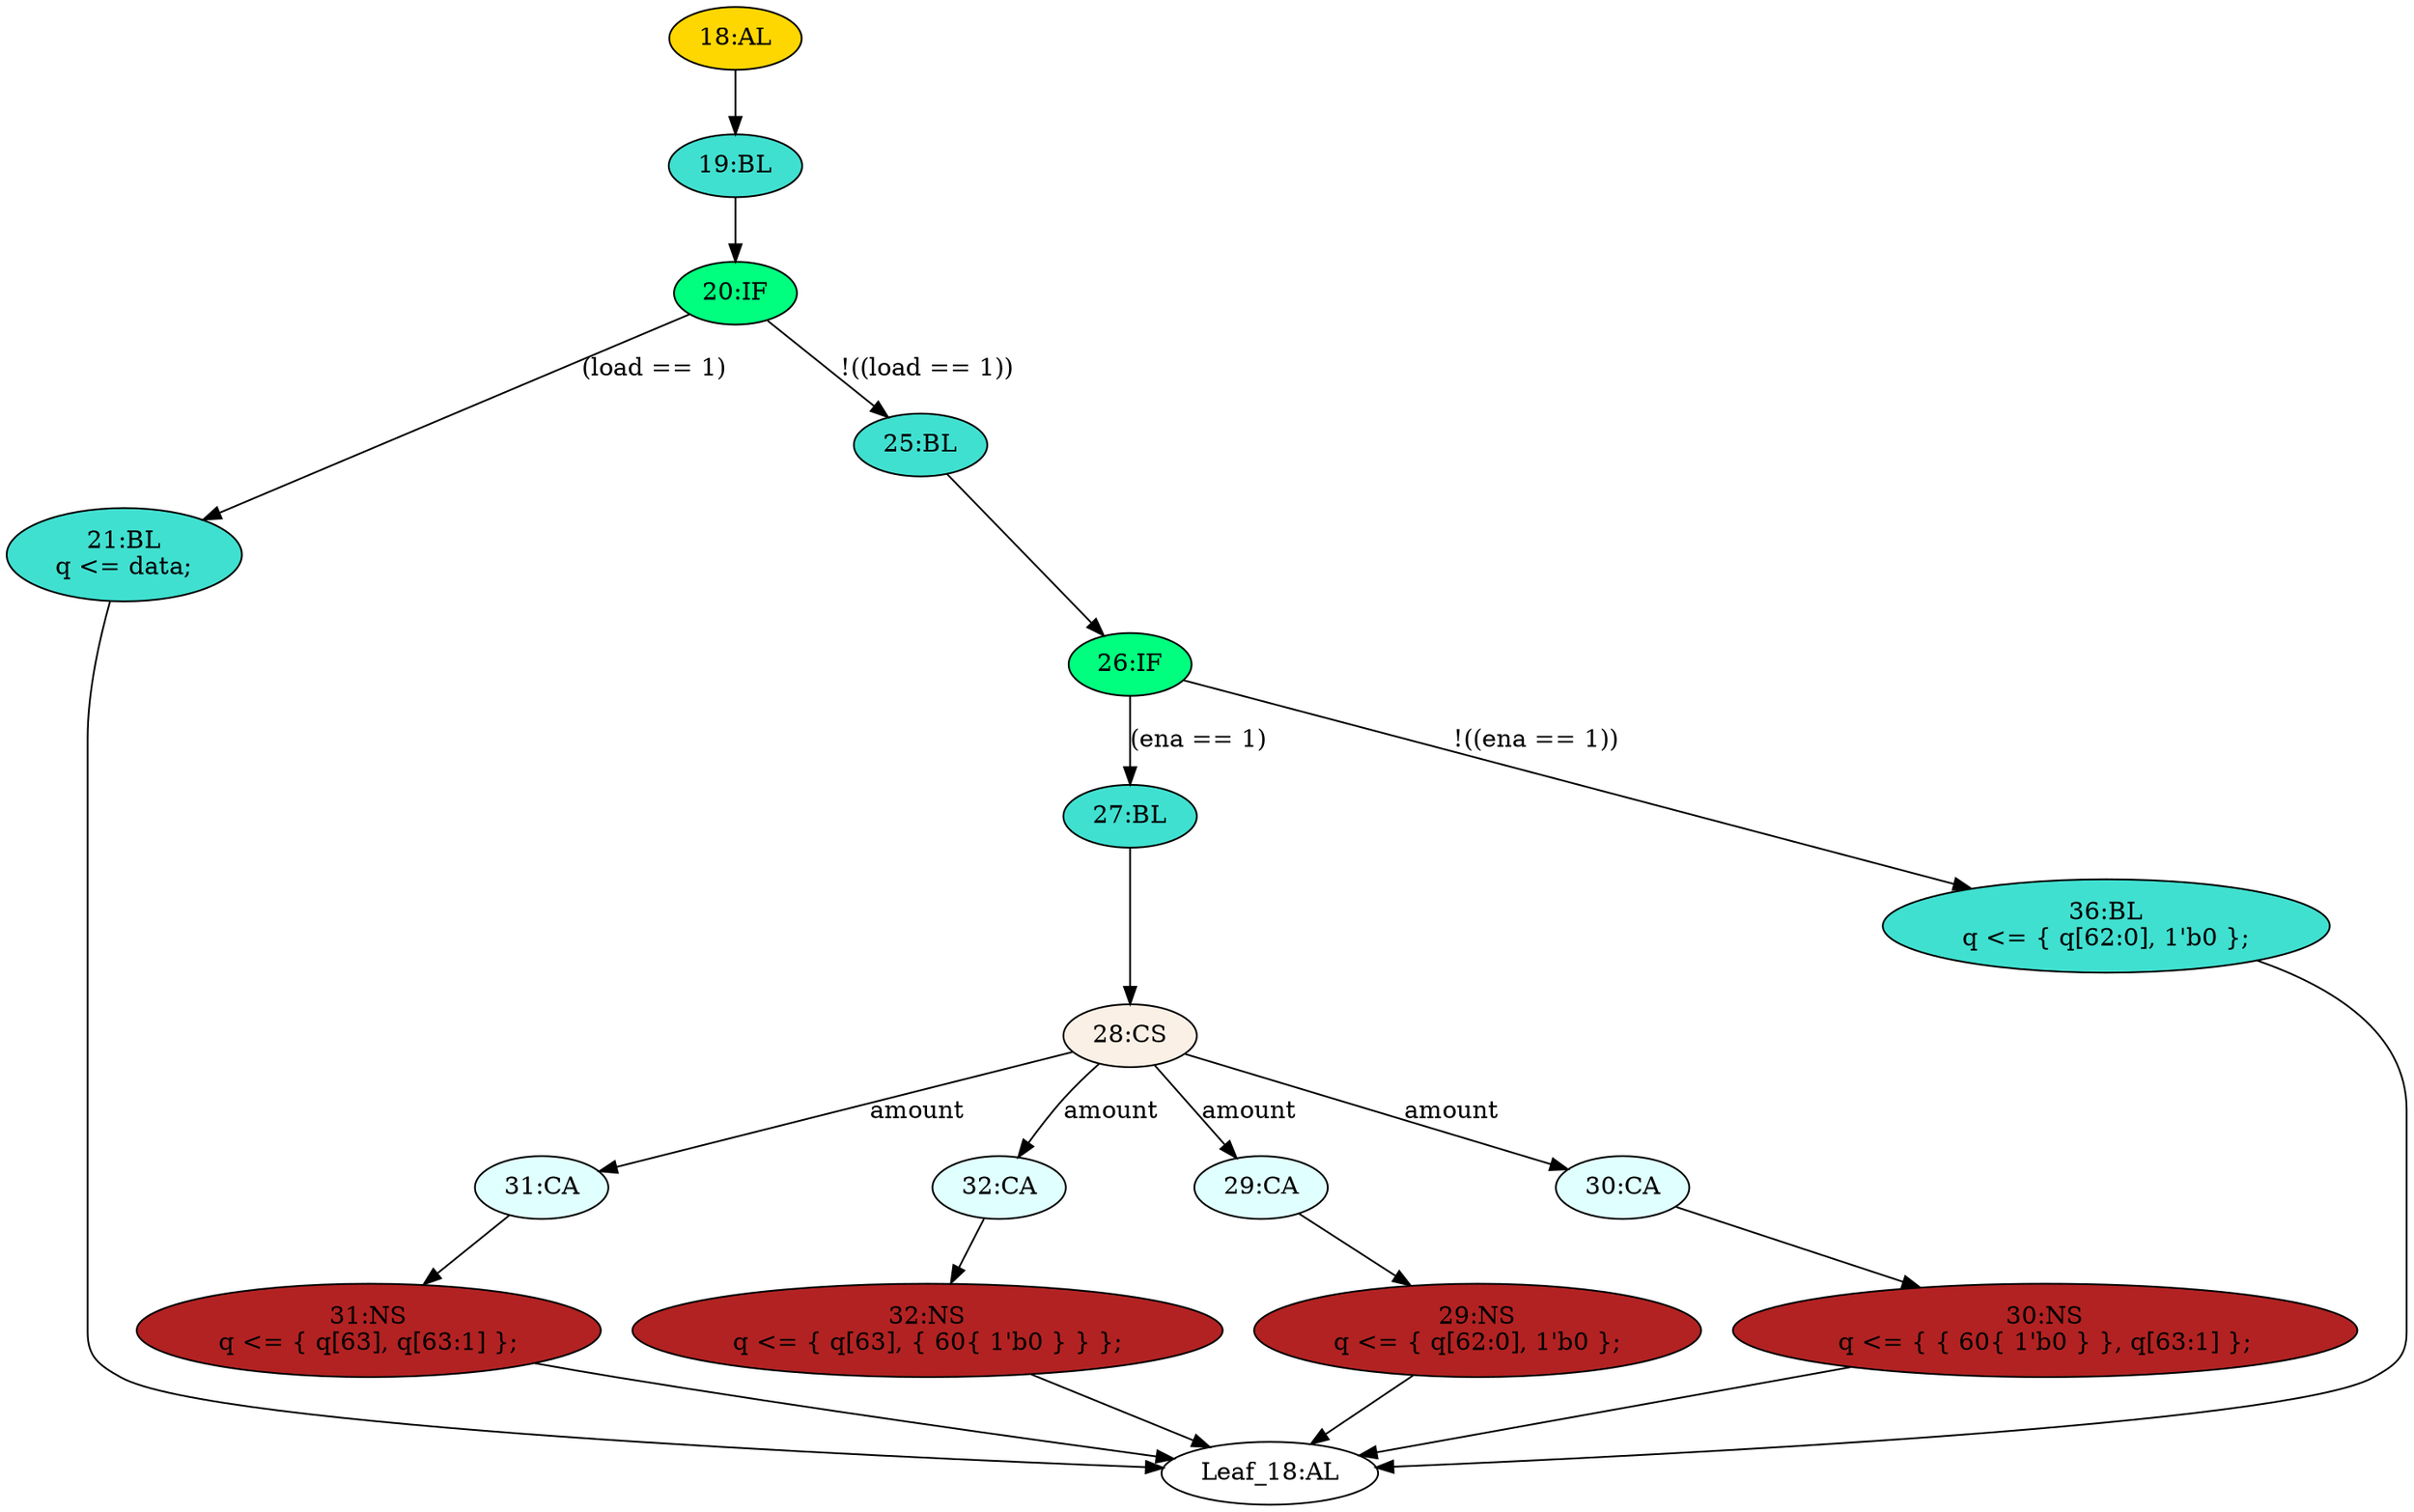 strict digraph "" {
	node [label="\N"];
	"19:BL"	[ast="<pyverilog.vparser.ast.Block object at 0x7fd6c775cb50>",
		fillcolor=turquoise,
		label="19:BL",
		statements="[]",
		style=filled,
		typ=Block];
	"20:IF"	[ast="<pyverilog.vparser.ast.IfStatement object at 0x7fd6c775c5d0>",
		fillcolor=springgreen,
		label="20:IF",
		statements="[]",
		style=filled,
		typ=IfStatement];
	"19:BL" -> "20:IF"	[cond="[]",
		lineno=None];
	"21:BL"	[ast="<pyverilog.vparser.ast.Block object at 0x7fd6c72803d0>",
		fillcolor=turquoise,
		label="21:BL
q <= data;",
		statements="[<pyverilog.vparser.ast.NonblockingSubstitution object at 0x7fd6c7280410>]",
		style=filled,
		typ=Block];
	"Leaf_18:AL"	[def_var="['q']",
		label="Leaf_18:AL"];
	"21:BL" -> "Leaf_18:AL"	[cond="[]",
		lineno=None];
	"26:IF"	[ast="<pyverilog.vparser.ast.IfStatement object at 0x7fd6c7e5ebd0>",
		fillcolor=springgreen,
		label="26:IF",
		statements="[]",
		style=filled,
		typ=IfStatement];
	"27:BL"	[ast="<pyverilog.vparser.ast.Block object at 0x7fd6c7758690>",
		fillcolor=turquoise,
		label="27:BL",
		statements="[]",
		style=filled,
		typ=Block];
	"26:IF" -> "27:BL"	[cond="['ena']",
		label="(ena == 1)",
		lineno=26];
	"36:BL"	[ast="<pyverilog.vparser.ast.Block object at 0x7fd6c775f210>",
		fillcolor=turquoise,
		label="36:BL
q <= { q[62:0], 1'b0 };",
		statements="[<pyverilog.vparser.ast.NonblockingSubstitution object at 0x7fd6c775f590>]",
		style=filled,
		typ=Block];
	"26:IF" -> "36:BL"	[cond="['ena']",
		label="!((ena == 1))",
		lineno=26];
	"31:CA"	[ast="<pyverilog.vparser.ast.Case object at 0x7fd6c728aa90>",
		fillcolor=lightcyan,
		label="31:CA",
		statements="[]",
		style=filled,
		typ=Case];
	"31:NS"	[ast="<pyverilog.vparser.ast.NonblockingSubstitution object at 0x7fd6c728ab10>",
		fillcolor=firebrick,
		label="31:NS
q <= { q[63], q[63:1] };",
		statements="[<pyverilog.vparser.ast.NonblockingSubstitution object at 0x7fd6c728ab10>]",
		style=filled,
		typ=NonblockingSubstitution];
	"31:CA" -> "31:NS"	[cond="[]",
		lineno=None];
	"28:CS"	[ast="<pyverilog.vparser.ast.CaseStatement object at 0x7fd6c7758410>",
		fillcolor=linen,
		label="28:CS",
		statements="[]",
		style=filled,
		typ=CaseStatement];
	"27:BL" -> "28:CS"	[cond="[]",
		lineno=None];
	"31:NS" -> "Leaf_18:AL"	[cond="[]",
		lineno=None];
	"28:CS" -> "31:CA"	[cond="['amount']",
		label=amount,
		lineno=28];
	"32:CA"	[ast="<pyverilog.vparser.ast.Case object at 0x7fd6c728ae50>",
		fillcolor=lightcyan,
		label="32:CA",
		statements="[]",
		style=filled,
		typ=Case];
	"28:CS" -> "32:CA"	[cond="['amount']",
		label=amount,
		lineno=28];
	"29:CA"	[ast="<pyverilog.vparser.ast.Case object at 0x7fd6c728a350>",
		fillcolor=lightcyan,
		label="29:CA",
		statements="[]",
		style=filled,
		typ=Case];
	"28:CS" -> "29:CA"	[cond="['amount']",
		label=amount,
		lineno=28];
	"30:CA"	[ast="<pyverilog.vparser.ast.Case object at 0x7fd6c728a650>",
		fillcolor=lightcyan,
		label="30:CA",
		statements="[]",
		style=filled,
		typ=Case];
	"28:CS" -> "30:CA"	[cond="['amount']",
		label=amount,
		lineno=28];
	"20:IF" -> "21:BL"	[cond="['load']",
		label="(load == 1)",
		lineno=20];
	"25:BL"	[ast="<pyverilog.vparser.ast.Block object at 0x7fd6c775c190>",
		fillcolor=turquoise,
		label="25:BL",
		statements="[]",
		style=filled,
		typ=Block];
	"20:IF" -> "25:BL"	[cond="['load']",
		label="!((load == 1))",
		lineno=20];
	"30:NS"	[ast="<pyverilog.vparser.ast.NonblockingSubstitution object at 0x7fd6c728a6d0>",
		fillcolor=firebrick,
		label="30:NS
q <= { { 60{ 1'b0 } }, q[63:1] };",
		statements="[<pyverilog.vparser.ast.NonblockingSubstitution object at 0x7fd6c728a6d0>]",
		style=filled,
		typ=NonblockingSubstitution];
	"30:NS" -> "Leaf_18:AL"	[cond="[]",
		lineno=None];
	"32:NS"	[ast="<pyverilog.vparser.ast.NonblockingSubstitution object at 0x7fd6c728aed0>",
		fillcolor=firebrick,
		label="32:NS
q <= { q[63], { 60{ 1'b0 } } };",
		statements="[<pyverilog.vparser.ast.NonblockingSubstitution object at 0x7fd6c728aed0>]",
		style=filled,
		typ=NonblockingSubstitution];
	"32:CA" -> "32:NS"	[cond="[]",
		lineno=None];
	"32:NS" -> "Leaf_18:AL"	[cond="[]",
		lineno=None];
	"29:NS"	[ast="<pyverilog.vparser.ast.NonblockingSubstitution object at 0x7fd6c728a3d0>",
		fillcolor=firebrick,
		label="29:NS
q <= { q[62:0], 1'b0 };",
		statements="[<pyverilog.vparser.ast.NonblockingSubstitution object at 0x7fd6c728a3d0>]",
		style=filled,
		typ=NonblockingSubstitution];
	"29:CA" -> "29:NS"	[cond="[]",
		lineno=None];
	"29:NS" -> "Leaf_18:AL"	[cond="[]",
		lineno=None];
	"25:BL" -> "26:IF"	[cond="[]",
		lineno=None];
	"18:AL"	[ast="<pyverilog.vparser.ast.Always object at 0x7fd6c7280710>",
		clk_sens=True,
		fillcolor=gold,
		label="18:AL",
		sens="['clk']",
		statements="[]",
		style=filled,
		typ=Always,
		use_var="['load', 'ena', 'amount', 'data', 'q']"];
	"18:AL" -> "19:BL"	[cond="[]",
		lineno=None];
	"36:BL" -> "Leaf_18:AL"	[cond="[]",
		lineno=None];
	"30:CA" -> "30:NS"	[cond="[]",
		lineno=None];
}
